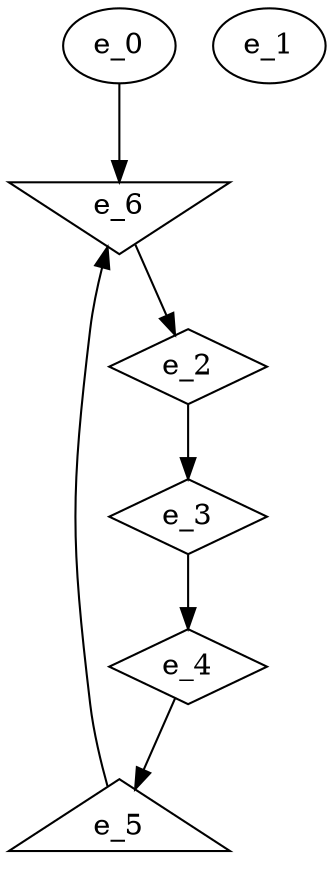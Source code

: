 digraph control_path {
  e_0: entry_node : n ;
  e_1: exit_node : s ;
  e_2 [shape = diamond];
  e_3 [shape = diamond];
  e_4 [shape = diamond];
  e_5 [shape = triangle];
  e_6 [shape = invtriangle];
  e_6 -> e_2;
  e_2 -> e_3;
  e_3 -> e_4;
  e_4 -> e_5;
  e_5 -> e_6;
  e_0 -> e_6;
}
